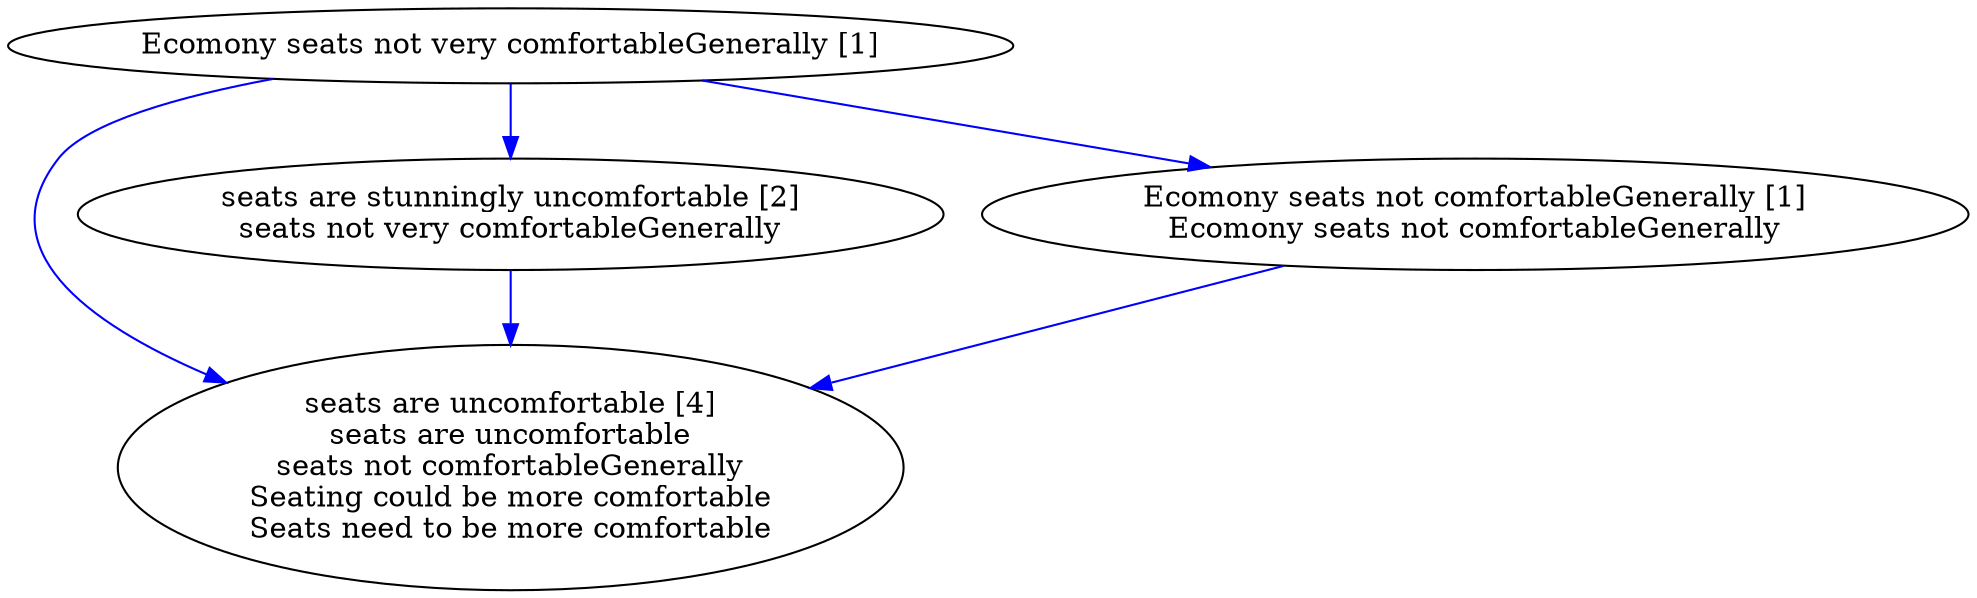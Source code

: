 digraph collapsedGraph {
"seats are uncomfortable [4]\nseats are uncomfortable\nseats not comfortableGenerally\nSeating could be more comfortable\nSeats need to be more comfortable""seats are stunningly uncomfortable [2]\nseats not very comfortableGenerally""Ecomony seats not very comfortableGenerally [1]""Ecomony seats not comfortableGenerally [1]\nEcomony seats not comfortableGenerally""Ecomony seats not very comfortableGenerally [1]" -> "Ecomony seats not comfortableGenerally [1]\nEcomony seats not comfortableGenerally" [color=blue]
"Ecomony seats not very comfortableGenerally [1]" -> "seats are stunningly uncomfortable [2]\nseats not very comfortableGenerally" [color=blue]
"seats are stunningly uncomfortable [2]\nseats not very comfortableGenerally" -> "seats are uncomfortable [4]\nseats are uncomfortable\nseats not comfortableGenerally\nSeating could be more comfortable\nSeats need to be more comfortable" [color=blue]
"Ecomony seats not very comfortableGenerally [1]" -> "seats are uncomfortable [4]\nseats are uncomfortable\nseats not comfortableGenerally\nSeating could be more comfortable\nSeats need to be more comfortable" [color=blue]
"Ecomony seats not comfortableGenerally [1]\nEcomony seats not comfortableGenerally" -> "seats are uncomfortable [4]\nseats are uncomfortable\nseats not comfortableGenerally\nSeating could be more comfortable\nSeats need to be more comfortable" [color=blue]
}